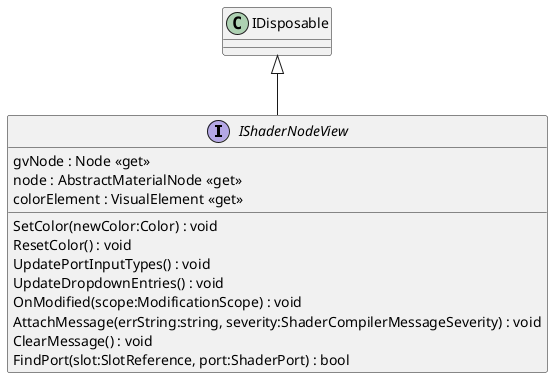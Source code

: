 @startuml
interface IShaderNodeView {
    gvNode : Node <<get>>
    node : AbstractMaterialNode <<get>>
    colorElement : VisualElement <<get>>
    SetColor(newColor:Color) : void
    ResetColor() : void
    UpdatePortInputTypes() : void
    UpdateDropdownEntries() : void
    OnModified(scope:ModificationScope) : void
    AttachMessage(errString:string, severity:ShaderCompilerMessageSeverity) : void
    ClearMessage() : void
    FindPort(slot:SlotReference, port:ShaderPort) : bool
}
IDisposable <|-- IShaderNodeView
@enduml
